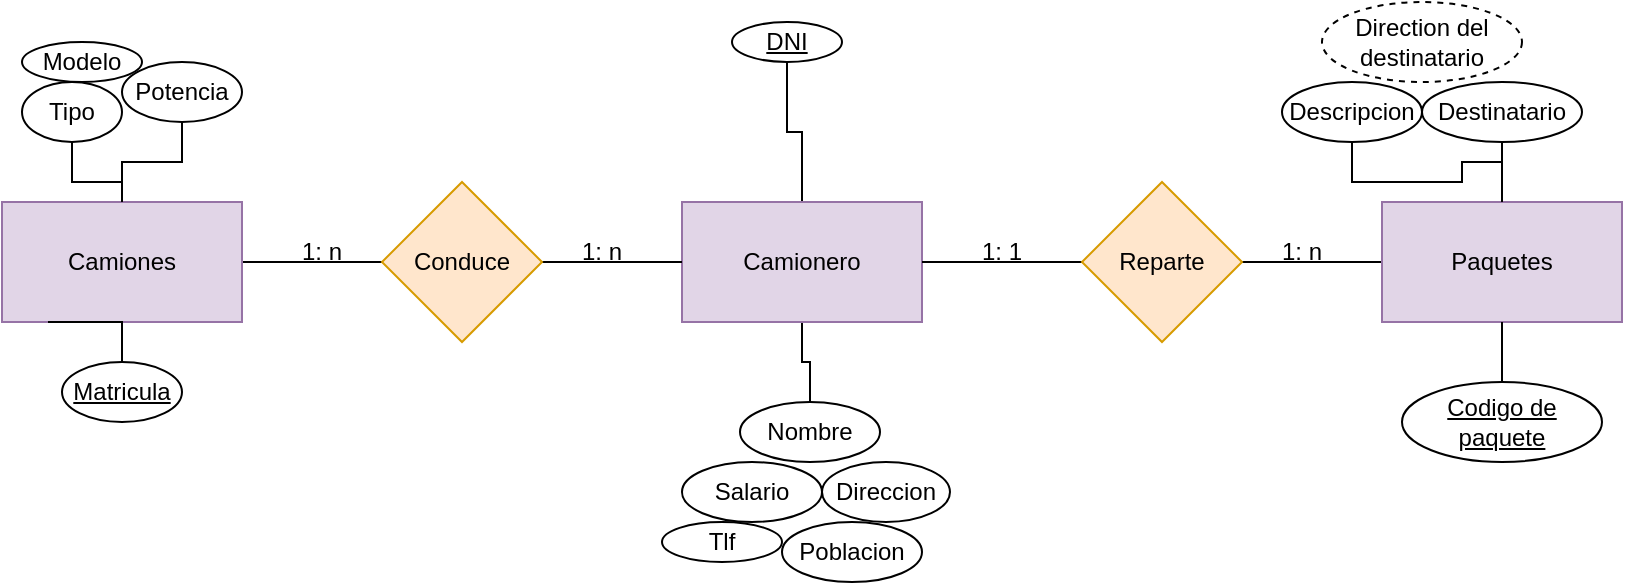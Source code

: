 <mxfile version="21.8.2" type="github">
  <diagram name="Página-1" id="YaZbISfIFhv3Y0lTrutL">
    <mxGraphModel dx="794" dy="738" grid="1" gridSize="10" guides="1" tooltips="1" connect="1" arrows="1" fold="1" page="1" pageScale="1" pageWidth="827" pageHeight="1169" math="0" shadow="0">
      <root>
        <mxCell id="0" />
        <mxCell id="1" parent="0" />
        <mxCell id="pxLCz3iKeLM_l0dop35E-7" style="edgeStyle=orthogonalEdgeStyle;rounded=0;orthogonalLoop=1;jettySize=auto;html=1;entryX=0;entryY=0.5;entryDx=0;entryDy=0;endArrow=none;endFill=0;" edge="1" parent="1" source="pxLCz3iKeLM_l0dop35E-5" target="pxLCz3iKeLM_l0dop35E-3">
          <mxGeometry relative="1" as="geometry" />
        </mxCell>
        <mxCell id="pxLCz3iKeLM_l0dop35E-34" style="edgeStyle=orthogonalEdgeStyle;rounded=0;orthogonalLoop=1;jettySize=auto;html=1;endArrow=none;endFill=0;" edge="1" parent="1" source="pxLCz3iKeLM_l0dop35E-1" target="pxLCz3iKeLM_l0dop35E-8">
          <mxGeometry relative="1" as="geometry" />
        </mxCell>
        <mxCell id="pxLCz3iKeLM_l0dop35E-35" style="edgeStyle=orthogonalEdgeStyle;rounded=0;orthogonalLoop=1;jettySize=auto;html=1;endArrow=none;endFill=0;" edge="1" parent="1" source="pxLCz3iKeLM_l0dop35E-1" target="pxLCz3iKeLM_l0dop35E-11">
          <mxGeometry relative="1" as="geometry" />
        </mxCell>
        <mxCell id="pxLCz3iKeLM_l0dop35E-1" value="Camionero" style="rounded=0;whiteSpace=wrap;html=1;fillColor=#e1d5e7;strokeColor=#9673a6;" vertex="1" parent="1">
          <mxGeometry x="350" y="380" width="120" height="60" as="geometry" />
        </mxCell>
        <mxCell id="pxLCz3iKeLM_l0dop35E-6" style="edgeStyle=orthogonalEdgeStyle;rounded=0;orthogonalLoop=1;jettySize=auto;html=1;entryX=0;entryY=0.5;entryDx=0;entryDy=0;endArrow=none;endFill=0;" edge="1" parent="1" source="pxLCz3iKeLM_l0dop35E-2" target="pxLCz3iKeLM_l0dop35E-1">
          <mxGeometry relative="1" as="geometry" />
        </mxCell>
        <mxCell id="pxLCz3iKeLM_l0dop35E-2" value="Camiones" style="rounded=0;whiteSpace=wrap;html=1;fillColor=#e1d5e7;strokeColor=#9673a6;" vertex="1" parent="1">
          <mxGeometry x="10" y="380" width="120" height="60" as="geometry" />
        </mxCell>
        <mxCell id="pxLCz3iKeLM_l0dop35E-3" value="Paquetes" style="rounded=0;whiteSpace=wrap;html=1;fillColor=#e1d5e7;strokeColor=#9673a6;" vertex="1" parent="1">
          <mxGeometry x="700" y="380" width="120" height="60" as="geometry" />
        </mxCell>
        <mxCell id="pxLCz3iKeLM_l0dop35E-4" value="Conduce" style="rhombus;whiteSpace=wrap;html=1;fillColor=#ffe6cc;strokeColor=#d79b00;" vertex="1" parent="1">
          <mxGeometry x="200" y="370" width="80" height="80" as="geometry" />
        </mxCell>
        <mxCell id="pxLCz3iKeLM_l0dop35E-8" value="DNI" style="ellipse;whiteSpace=wrap;html=1;align=center;fontStyle=4;" vertex="1" parent="1">
          <mxGeometry x="375" y="290" width="55" height="20" as="geometry" />
        </mxCell>
        <mxCell id="pxLCz3iKeLM_l0dop35E-9" value="Matricula" style="ellipse;whiteSpace=wrap;html=1;align=center;fontStyle=4;" vertex="1" parent="1">
          <mxGeometry x="40" y="460" width="60" height="30" as="geometry" />
        </mxCell>
        <mxCell id="pxLCz3iKeLM_l0dop35E-36" style="edgeStyle=orthogonalEdgeStyle;rounded=0;orthogonalLoop=1;jettySize=auto;html=1;endArrow=none;endFill=0;" edge="1" parent="1" source="pxLCz3iKeLM_l0dop35E-10" target="pxLCz3iKeLM_l0dop35E-3">
          <mxGeometry relative="1" as="geometry" />
        </mxCell>
        <mxCell id="pxLCz3iKeLM_l0dop35E-10" value="Codigo de paquete" style="ellipse;whiteSpace=wrap;html=1;align=center;fontStyle=4;" vertex="1" parent="1">
          <mxGeometry x="710" y="470" width="100" height="40" as="geometry" />
        </mxCell>
        <mxCell id="pxLCz3iKeLM_l0dop35E-11" value="Nombre" style="ellipse;whiteSpace=wrap;html=1;align=center;" vertex="1" parent="1">
          <mxGeometry x="379" y="480" width="70" height="30" as="geometry" />
        </mxCell>
        <mxCell id="pxLCz3iKeLM_l0dop35E-12" value="Direccion" style="ellipse;whiteSpace=wrap;html=1;align=center;" vertex="1" parent="1">
          <mxGeometry x="420" y="510" width="64" height="30" as="geometry" />
        </mxCell>
        <mxCell id="pxLCz3iKeLM_l0dop35E-13" value="Salario" style="ellipse;whiteSpace=wrap;html=1;align=center;" vertex="1" parent="1">
          <mxGeometry x="350" y="510" width="70" height="30" as="geometry" />
        </mxCell>
        <mxCell id="pxLCz3iKeLM_l0dop35E-14" value="Poblacion" style="ellipse;whiteSpace=wrap;html=1;align=center;" vertex="1" parent="1">
          <mxGeometry x="400" y="540" width="70" height="30" as="geometry" />
        </mxCell>
        <mxCell id="pxLCz3iKeLM_l0dop35E-37" style="edgeStyle=orthogonalEdgeStyle;rounded=0;orthogonalLoop=1;jettySize=auto;html=1;endArrow=none;endFill=0;" edge="1" parent="1" source="pxLCz3iKeLM_l0dop35E-15" target="pxLCz3iKeLM_l0dop35E-3">
          <mxGeometry relative="1" as="geometry" />
        </mxCell>
        <mxCell id="pxLCz3iKeLM_l0dop35E-15" value="Destinatario" style="ellipse;whiteSpace=wrap;html=1;align=center;" vertex="1" parent="1">
          <mxGeometry x="720" y="320" width="80" height="30" as="geometry" />
        </mxCell>
        <mxCell id="pxLCz3iKeLM_l0dop35E-16" value="Direction del destinatario" style="ellipse;whiteSpace=wrap;html=1;align=center;dashed=1;" vertex="1" parent="1">
          <mxGeometry x="670" y="280" width="100" height="40" as="geometry" />
        </mxCell>
        <mxCell id="pxLCz3iKeLM_l0dop35E-38" style="edgeStyle=orthogonalEdgeStyle;rounded=0;orthogonalLoop=1;jettySize=auto;html=1;endArrow=none;endFill=0;" edge="1" parent="1" source="pxLCz3iKeLM_l0dop35E-17" target="pxLCz3iKeLM_l0dop35E-3">
          <mxGeometry relative="1" as="geometry" />
        </mxCell>
        <mxCell id="pxLCz3iKeLM_l0dop35E-17" value="Descripcion" style="ellipse;whiteSpace=wrap;html=1;align=center;" vertex="1" parent="1">
          <mxGeometry x="650" y="320" width="70" height="30" as="geometry" />
        </mxCell>
        <mxCell id="pxLCz3iKeLM_l0dop35E-18" value="Modelo" style="ellipse;whiteSpace=wrap;html=1;align=center;" vertex="1" parent="1">
          <mxGeometry x="20" y="300" width="60" height="20" as="geometry" />
        </mxCell>
        <mxCell id="pxLCz3iKeLM_l0dop35E-30" style="edgeStyle=orthogonalEdgeStyle;rounded=0;orthogonalLoop=1;jettySize=auto;html=1;endArrow=none;endFill=0;" edge="1" parent="1" source="pxLCz3iKeLM_l0dop35E-19" target="pxLCz3iKeLM_l0dop35E-2">
          <mxGeometry relative="1" as="geometry" />
        </mxCell>
        <mxCell id="pxLCz3iKeLM_l0dop35E-19" value="Potencia" style="ellipse;whiteSpace=wrap;html=1;align=center;" vertex="1" parent="1">
          <mxGeometry x="70" y="310" width="60" height="30" as="geometry" />
        </mxCell>
        <mxCell id="pxLCz3iKeLM_l0dop35E-29" style="edgeStyle=orthogonalEdgeStyle;rounded=0;orthogonalLoop=1;jettySize=auto;html=1;endArrow=none;endFill=0;" edge="1" parent="1" source="pxLCz3iKeLM_l0dop35E-20" target="pxLCz3iKeLM_l0dop35E-2">
          <mxGeometry relative="1" as="geometry" />
        </mxCell>
        <mxCell id="pxLCz3iKeLM_l0dop35E-20" value="Tipo" style="ellipse;whiteSpace=wrap;html=1;align=center;" vertex="1" parent="1">
          <mxGeometry x="20" y="320" width="50" height="30" as="geometry" />
        </mxCell>
        <mxCell id="pxLCz3iKeLM_l0dop35E-21" value="" style="edgeStyle=orthogonalEdgeStyle;rounded=0;orthogonalLoop=1;jettySize=auto;html=1;entryX=0;entryY=0.5;entryDx=0;entryDy=0;endArrow=none;endFill=0;" edge="1" parent="1" source="pxLCz3iKeLM_l0dop35E-1" target="pxLCz3iKeLM_l0dop35E-5">
          <mxGeometry relative="1" as="geometry">
            <mxPoint x="470" y="410" as="sourcePoint" />
            <mxPoint x="700" y="410" as="targetPoint" />
          </mxGeometry>
        </mxCell>
        <mxCell id="pxLCz3iKeLM_l0dop35E-5" value="&lt;div&gt;Reparte&lt;br&gt;&lt;/div&gt;" style="rhombus;whiteSpace=wrap;html=1;fillColor=#ffe6cc;strokeColor=#d79b00;" vertex="1" parent="1">
          <mxGeometry x="550" y="370" width="80" height="80" as="geometry" />
        </mxCell>
        <mxCell id="pxLCz3iKeLM_l0dop35E-24" value="1: n" style="text;html=1;strokeColor=none;fillColor=none;align=center;verticalAlign=middle;whiteSpace=wrap;rounded=0;" vertex="1" parent="1">
          <mxGeometry x="140" y="390" width="60" height="30" as="geometry" />
        </mxCell>
        <mxCell id="pxLCz3iKeLM_l0dop35E-26" value="1: n" style="text;html=1;strokeColor=none;fillColor=none;align=center;verticalAlign=middle;whiteSpace=wrap;rounded=0;" vertex="1" parent="1">
          <mxGeometry x="280" y="390" width="60" height="30" as="geometry" />
        </mxCell>
        <mxCell id="pxLCz3iKeLM_l0dop35E-27" value="1: 1" style="text;html=1;strokeColor=none;fillColor=none;align=center;verticalAlign=middle;whiteSpace=wrap;rounded=0;" vertex="1" parent="1">
          <mxGeometry x="480" y="390" width="60" height="30" as="geometry" />
        </mxCell>
        <mxCell id="pxLCz3iKeLM_l0dop35E-28" value="1: n" style="text;html=1;strokeColor=none;fillColor=none;align=center;verticalAlign=middle;whiteSpace=wrap;rounded=0;" vertex="1" parent="1">
          <mxGeometry x="630" y="390" width="60" height="30" as="geometry" />
        </mxCell>
        <mxCell id="pxLCz3iKeLM_l0dop35E-33" style="edgeStyle=orthogonalEdgeStyle;rounded=0;orthogonalLoop=1;jettySize=auto;html=1;entryX=0.192;entryY=1;entryDx=0;entryDy=0;entryPerimeter=0;endArrow=none;endFill=0;" edge="1" parent="1" source="pxLCz3iKeLM_l0dop35E-9" target="pxLCz3iKeLM_l0dop35E-2">
          <mxGeometry relative="1" as="geometry" />
        </mxCell>
        <mxCell id="pxLCz3iKeLM_l0dop35E-39" value="Tlf" style="ellipse;whiteSpace=wrap;html=1;align=center;" vertex="1" parent="1">
          <mxGeometry x="340" y="540" width="60" height="20" as="geometry" />
        </mxCell>
      </root>
    </mxGraphModel>
  </diagram>
</mxfile>
